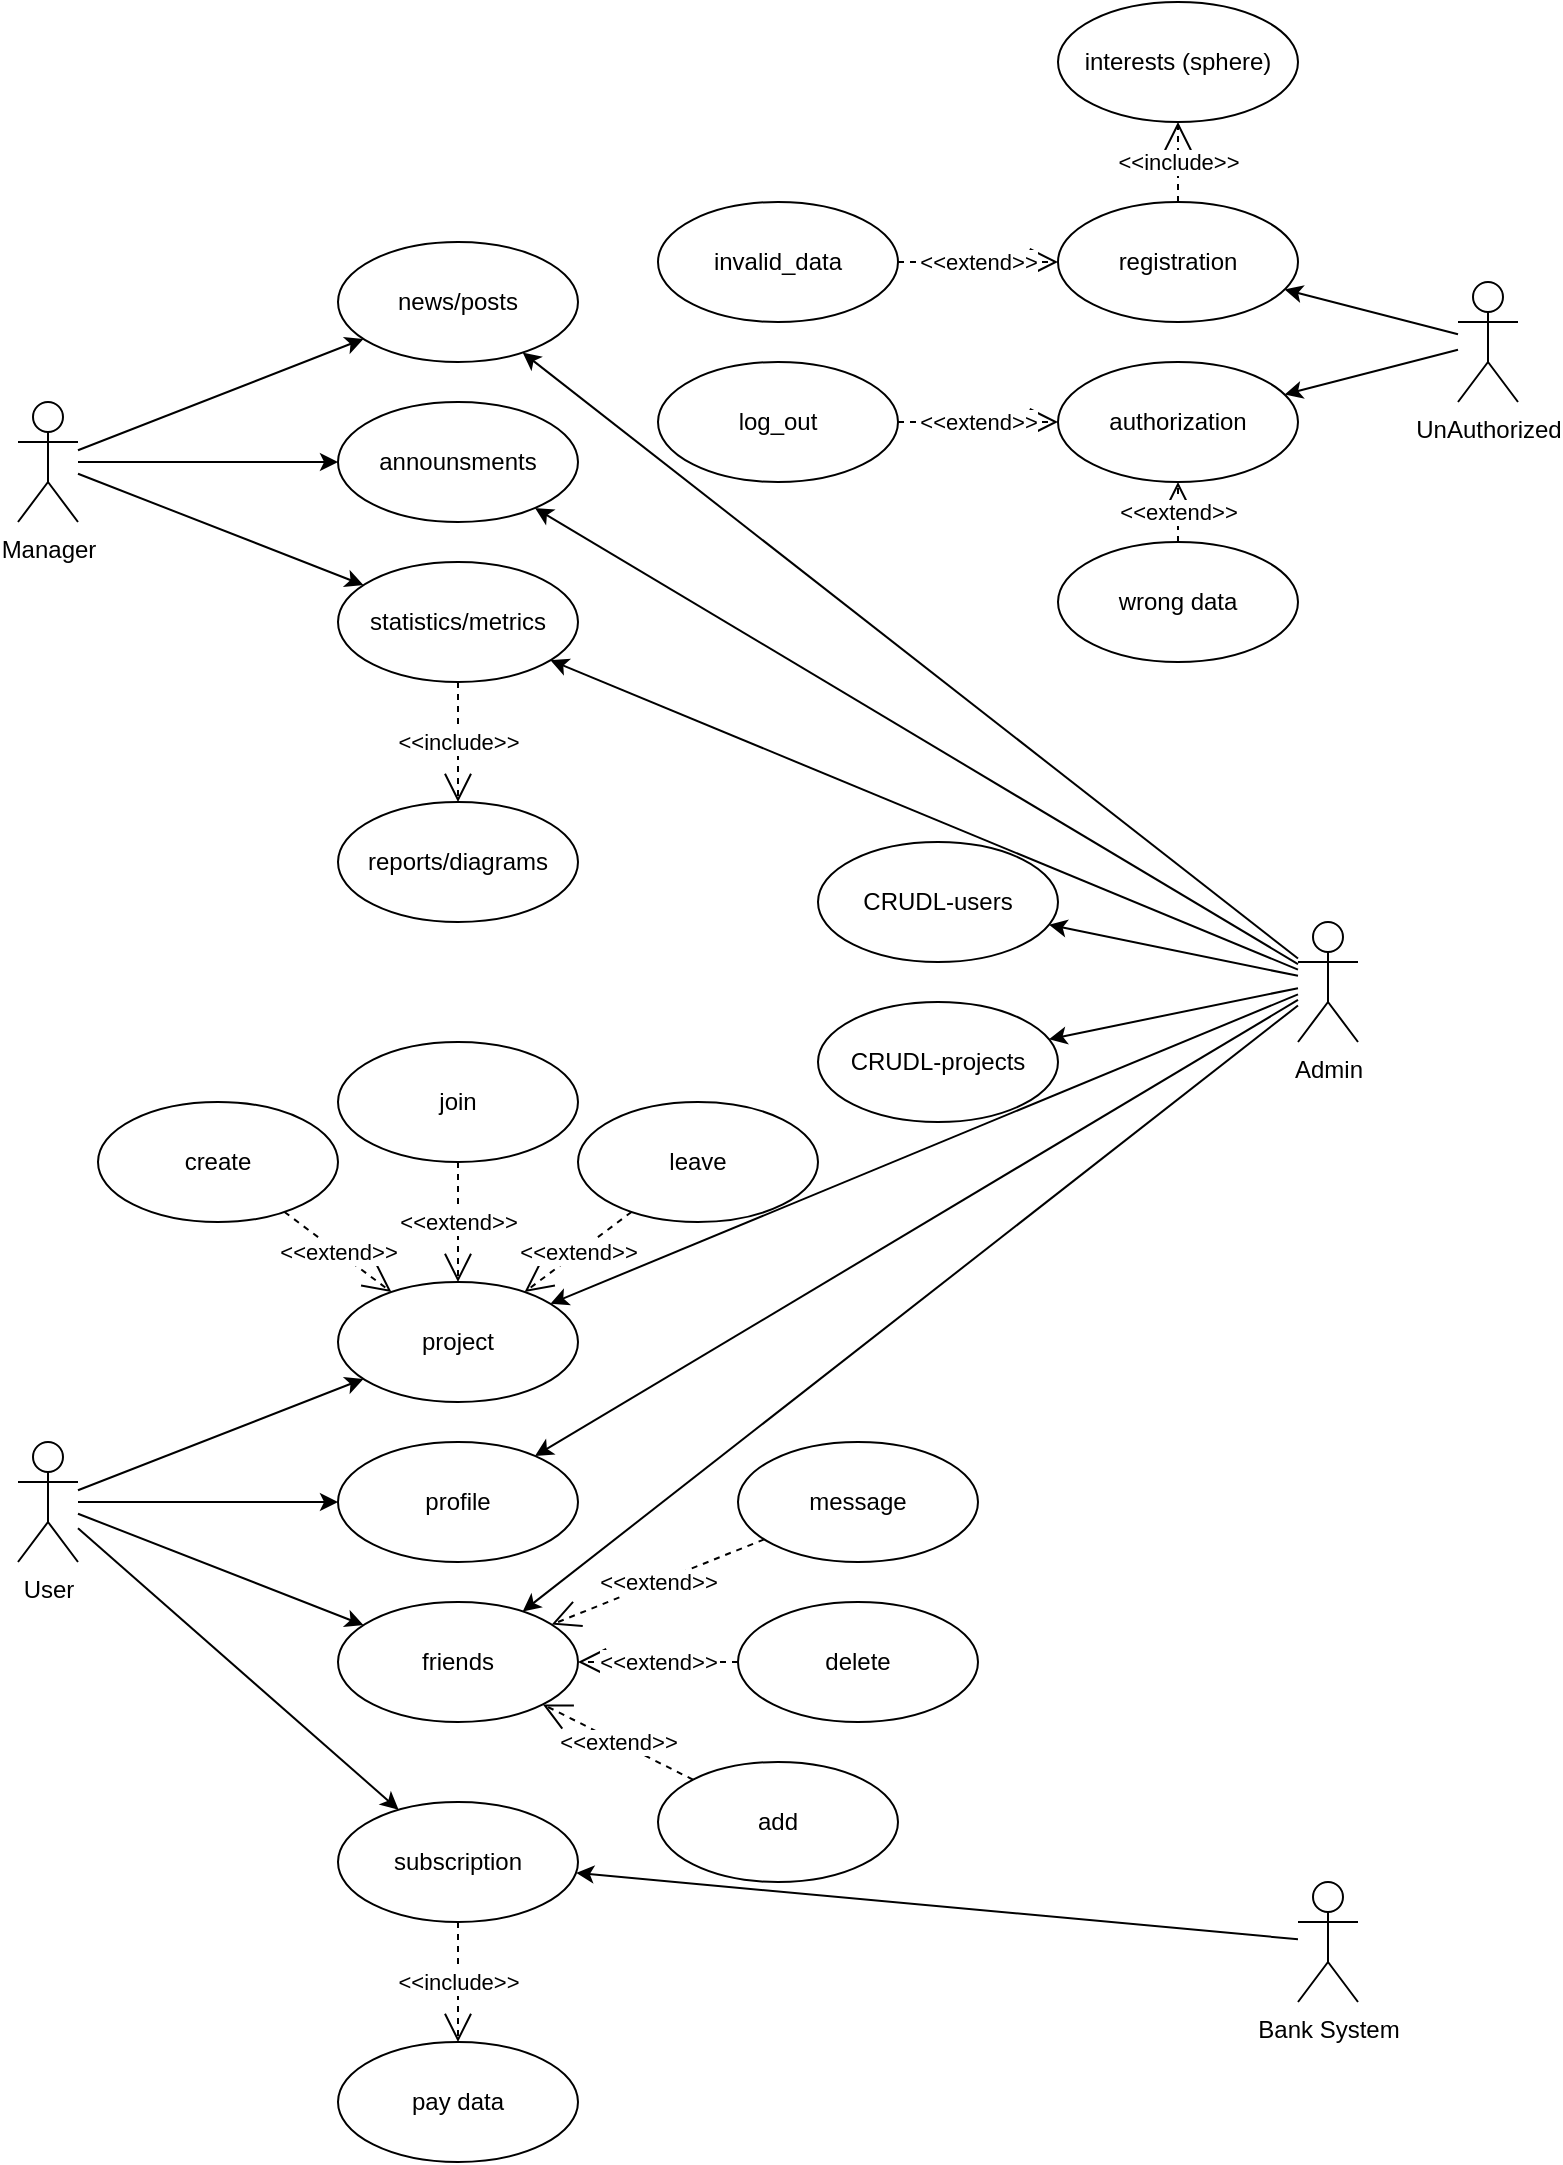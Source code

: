 <mxfile version="22.1.2" type="device">
  <diagram name="Страница — 1" id="gn3vwvSYGlTgpJcXcL00">
    <mxGraphModel dx="1518" dy="1920" grid="1" gridSize="10" guides="1" tooltips="1" connect="1" arrows="1" fold="1" page="1" pageScale="1" pageWidth="827" pageHeight="1169" math="0" shadow="0">
      <root>
        <mxCell id="0" />
        <mxCell id="1" parent="0" />
        <mxCell id="1gMiAJtmRg7pK_HbUT3S-22" style="rounded=0;orthogonalLoop=1;jettySize=auto;html=1;" edge="1" parent="1" source="1gMiAJtmRg7pK_HbUT3S-2" target="1gMiAJtmRg7pK_HbUT3S-14">
          <mxGeometry relative="1" as="geometry" />
        </mxCell>
        <mxCell id="1gMiAJtmRg7pK_HbUT3S-23" style="rounded=0;orthogonalLoop=1;jettySize=auto;html=1;" edge="1" parent="1" source="1gMiAJtmRg7pK_HbUT3S-2" target="1gMiAJtmRg7pK_HbUT3S-15">
          <mxGeometry relative="1" as="geometry" />
        </mxCell>
        <mxCell id="1gMiAJtmRg7pK_HbUT3S-71" style="rounded=0;orthogonalLoop=1;jettySize=auto;html=1;" edge="1" parent="1" source="1gMiAJtmRg7pK_HbUT3S-2" target="1gMiAJtmRg7pK_HbUT3S-70">
          <mxGeometry relative="1" as="geometry" />
        </mxCell>
        <mxCell id="1gMiAJtmRg7pK_HbUT3S-2" value="User" style="shape=umlActor;verticalLabelPosition=bottom;verticalAlign=top;html=1;" vertex="1" parent="1">
          <mxGeometry x="40" y="-220" width="30" height="60" as="geometry" />
        </mxCell>
        <mxCell id="1gMiAJtmRg7pK_HbUT3S-14" value="project" style="ellipse;whiteSpace=wrap;html=1;" vertex="1" parent="1">
          <mxGeometry x="200" y="-300" width="120" height="60" as="geometry" />
        </mxCell>
        <mxCell id="1gMiAJtmRg7pK_HbUT3S-15" value="friends" style="ellipse;whiteSpace=wrap;html=1;" vertex="1" parent="1">
          <mxGeometry x="200" y="-140" width="120" height="60" as="geometry" />
        </mxCell>
        <mxCell id="1gMiAJtmRg7pK_HbUT3S-16" value="create" style="ellipse;whiteSpace=wrap;html=1;" vertex="1" parent="1">
          <mxGeometry x="80" y="-390" width="120" height="60" as="geometry" />
        </mxCell>
        <mxCell id="1gMiAJtmRg7pK_HbUT3S-17" value="join" style="ellipse;whiteSpace=wrap;html=1;" vertex="1" parent="1">
          <mxGeometry x="200" y="-420" width="120" height="60" as="geometry" />
        </mxCell>
        <mxCell id="1gMiAJtmRg7pK_HbUT3S-19" value="add" style="ellipse;whiteSpace=wrap;html=1;" vertex="1" parent="1">
          <mxGeometry x="360" y="-60" width="120" height="60" as="geometry" />
        </mxCell>
        <mxCell id="1gMiAJtmRg7pK_HbUT3S-20" value="&amp;lt;&amp;lt;extend&amp;gt;&amp;gt;" style="endArrow=open;endSize=12;dashed=1;html=1;rounded=0;" edge="1" parent="1" source="1gMiAJtmRg7pK_HbUT3S-17" target="1gMiAJtmRg7pK_HbUT3S-14">
          <mxGeometry width="160" relative="1" as="geometry">
            <mxPoint x="410" y="160" as="sourcePoint" />
            <mxPoint x="330" y="160" as="targetPoint" />
          </mxGeometry>
        </mxCell>
        <mxCell id="1gMiAJtmRg7pK_HbUT3S-28" value="&amp;lt;&amp;lt;extend&amp;gt;&amp;gt;" style="endArrow=open;endSize=12;dashed=1;html=1;rounded=0;" edge="1" parent="1" source="1gMiAJtmRg7pK_HbUT3S-19" target="1gMiAJtmRg7pK_HbUT3S-15">
          <mxGeometry width="160" relative="1" as="geometry">
            <mxPoint x="450" y="-60" as="sourcePoint" />
            <mxPoint x="330" y="-60" as="targetPoint" />
          </mxGeometry>
        </mxCell>
        <mxCell id="1gMiAJtmRg7pK_HbUT3S-45" style="rounded=0;orthogonalLoop=1;jettySize=auto;html=1;" edge="1" parent="1" source="1gMiAJtmRg7pK_HbUT3S-37" target="1gMiAJtmRg7pK_HbUT3S-42">
          <mxGeometry relative="1" as="geometry" />
        </mxCell>
        <mxCell id="1gMiAJtmRg7pK_HbUT3S-46" style="rounded=0;orthogonalLoop=1;jettySize=auto;html=1;" edge="1" parent="1" source="1gMiAJtmRg7pK_HbUT3S-37" target="1gMiAJtmRg7pK_HbUT3S-44">
          <mxGeometry relative="1" as="geometry" />
        </mxCell>
        <mxCell id="1gMiAJtmRg7pK_HbUT3S-47" style="rounded=0;orthogonalLoop=1;jettySize=auto;html=1;" edge="1" parent="1" source="1gMiAJtmRg7pK_HbUT3S-37" target="1gMiAJtmRg7pK_HbUT3S-43">
          <mxGeometry relative="1" as="geometry" />
        </mxCell>
        <mxCell id="1gMiAJtmRg7pK_HbUT3S-37" value="Manager" style="shape=umlActor;verticalLabelPosition=bottom;verticalAlign=top;html=1;" vertex="1" parent="1">
          <mxGeometry x="40" y="-740" width="30" height="60" as="geometry" />
        </mxCell>
        <mxCell id="1gMiAJtmRg7pK_HbUT3S-52" style="rounded=0;orthogonalLoop=1;jettySize=auto;html=1;" edge="1" parent="1" source="1gMiAJtmRg7pK_HbUT3S-38" target="1gMiAJtmRg7pK_HbUT3S-49">
          <mxGeometry relative="1" as="geometry" />
        </mxCell>
        <mxCell id="1gMiAJtmRg7pK_HbUT3S-53" style="rounded=0;orthogonalLoop=1;jettySize=auto;html=1;" edge="1" parent="1" source="1gMiAJtmRg7pK_HbUT3S-38" target="1gMiAJtmRg7pK_HbUT3S-48">
          <mxGeometry relative="1" as="geometry" />
        </mxCell>
        <mxCell id="1gMiAJtmRg7pK_HbUT3S-54" style="rounded=0;orthogonalLoop=1;jettySize=auto;html=1;" edge="1" parent="1" source="1gMiAJtmRg7pK_HbUT3S-38" target="1gMiAJtmRg7pK_HbUT3S-42">
          <mxGeometry relative="1" as="geometry" />
        </mxCell>
        <mxCell id="1gMiAJtmRg7pK_HbUT3S-55" style="rounded=0;orthogonalLoop=1;jettySize=auto;html=1;" edge="1" parent="1" source="1gMiAJtmRg7pK_HbUT3S-38" target="1gMiAJtmRg7pK_HbUT3S-44">
          <mxGeometry relative="1" as="geometry" />
        </mxCell>
        <mxCell id="1gMiAJtmRg7pK_HbUT3S-56" style="rounded=0;orthogonalLoop=1;jettySize=auto;html=1;" edge="1" parent="1" source="1gMiAJtmRg7pK_HbUT3S-38" target="1gMiAJtmRg7pK_HbUT3S-43">
          <mxGeometry relative="1" as="geometry" />
        </mxCell>
        <mxCell id="1gMiAJtmRg7pK_HbUT3S-60" style="rounded=0;orthogonalLoop=1;jettySize=auto;html=1;" edge="1" parent="1" source="1gMiAJtmRg7pK_HbUT3S-38" target="1gMiAJtmRg7pK_HbUT3S-14">
          <mxGeometry relative="1" as="geometry" />
        </mxCell>
        <mxCell id="1gMiAJtmRg7pK_HbUT3S-61" style="rounded=0;orthogonalLoop=1;jettySize=auto;html=1;" edge="1" parent="1" source="1gMiAJtmRg7pK_HbUT3S-38" target="1gMiAJtmRg7pK_HbUT3S-15">
          <mxGeometry relative="1" as="geometry" />
        </mxCell>
        <mxCell id="1gMiAJtmRg7pK_HbUT3S-72" style="rounded=0;orthogonalLoop=1;jettySize=auto;html=1;" edge="1" parent="1" source="1gMiAJtmRg7pK_HbUT3S-38" target="1gMiAJtmRg7pK_HbUT3S-70">
          <mxGeometry relative="1" as="geometry" />
        </mxCell>
        <mxCell id="1gMiAJtmRg7pK_HbUT3S-38" value="Admin" style="shape=umlActor;verticalLabelPosition=bottom;verticalAlign=top;html=1;" vertex="1" parent="1">
          <mxGeometry x="680" y="-480" width="30" height="60" as="geometry" />
        </mxCell>
        <mxCell id="1gMiAJtmRg7pK_HbUT3S-42" value="statistics/metrics" style="ellipse;whiteSpace=wrap;html=1;" vertex="1" parent="1">
          <mxGeometry x="200" y="-660" width="120" height="60" as="geometry" />
        </mxCell>
        <mxCell id="1gMiAJtmRg7pK_HbUT3S-43" value="news/posts" style="ellipse;whiteSpace=wrap;html=1;" vertex="1" parent="1">
          <mxGeometry x="200" y="-820" width="120" height="60" as="geometry" />
        </mxCell>
        <mxCell id="1gMiAJtmRg7pK_HbUT3S-44" value="announsments" style="ellipse;whiteSpace=wrap;html=1;" vertex="1" parent="1">
          <mxGeometry x="200" y="-740" width="120" height="60" as="geometry" />
        </mxCell>
        <mxCell id="1gMiAJtmRg7pK_HbUT3S-48" value="CRUDL-users" style="ellipse;whiteSpace=wrap;html=1;" vertex="1" parent="1">
          <mxGeometry x="440" y="-520" width="120" height="60" as="geometry" />
        </mxCell>
        <mxCell id="1gMiAJtmRg7pK_HbUT3S-49" value="CRUDL-projects" style="ellipse;whiteSpace=wrap;html=1;" vertex="1" parent="1">
          <mxGeometry x="440" y="-440" width="120" height="60" as="geometry" />
        </mxCell>
        <mxCell id="1gMiAJtmRg7pK_HbUT3S-57" value="reports/diagrams" style="ellipse;whiteSpace=wrap;html=1;" vertex="1" parent="1">
          <mxGeometry x="200" y="-540" width="120" height="60" as="geometry" />
        </mxCell>
        <mxCell id="1gMiAJtmRg7pK_HbUT3S-58" value="&amp;lt;&amp;lt;include&amp;gt;&amp;gt;" style="endArrow=open;endSize=12;dashed=1;html=1;rounded=0;" edge="1" parent="1" source="1gMiAJtmRg7pK_HbUT3S-42" target="1gMiAJtmRg7pK_HbUT3S-57">
          <mxGeometry width="160" relative="1" as="geometry">
            <mxPoint x="354" y="-590" as="sourcePoint" />
            <mxPoint x="474" y="-590" as="targetPoint" />
          </mxGeometry>
        </mxCell>
        <mxCell id="1gMiAJtmRg7pK_HbUT3S-63" value="&amp;lt;&amp;lt;extend&amp;gt;&amp;gt;" style="endArrow=open;endSize=12;dashed=1;html=1;rounded=0;" edge="1" parent="1" source="1gMiAJtmRg7pK_HbUT3S-16" target="1gMiAJtmRg7pK_HbUT3S-14">
          <mxGeometry width="160" relative="1" as="geometry">
            <mxPoint x="331" y="-352" as="sourcePoint" />
            <mxPoint x="289" y="-288" as="targetPoint" />
          </mxGeometry>
        </mxCell>
        <mxCell id="1gMiAJtmRg7pK_HbUT3S-64" value="delete" style="ellipse;whiteSpace=wrap;html=1;" vertex="1" parent="1">
          <mxGeometry x="400" y="-140" width="120" height="60" as="geometry" />
        </mxCell>
        <mxCell id="1gMiAJtmRg7pK_HbUT3S-65" value="&amp;lt;&amp;lt;extend&amp;gt;&amp;gt;" style="endArrow=open;endSize=12;dashed=1;html=1;rounded=0;" edge="1" parent="1" source="1gMiAJtmRg7pK_HbUT3S-64" target="1gMiAJtmRg7pK_HbUT3S-15">
          <mxGeometry width="160" relative="1" as="geometry">
            <mxPoint x="270" y="-10" as="sourcePoint" />
            <mxPoint x="270" y="-70" as="targetPoint" />
          </mxGeometry>
        </mxCell>
        <mxCell id="1gMiAJtmRg7pK_HbUT3S-66" value="leave" style="ellipse;whiteSpace=wrap;html=1;" vertex="1" parent="1">
          <mxGeometry x="320" y="-390" width="120" height="60" as="geometry" />
        </mxCell>
        <mxCell id="1gMiAJtmRg7pK_HbUT3S-67" value="&amp;lt;&amp;lt;extend&amp;gt;&amp;gt;" style="endArrow=open;endSize=12;dashed=1;html=1;rounded=0;" edge="1" parent="1" source="1gMiAJtmRg7pK_HbUT3S-66" target="1gMiAJtmRg7pK_HbUT3S-14">
          <mxGeometry width="160" relative="1" as="geometry">
            <mxPoint x="183" y="-325" as="sourcePoint" />
            <mxPoint x="237" y="-285" as="targetPoint" />
          </mxGeometry>
        </mxCell>
        <mxCell id="1gMiAJtmRg7pK_HbUT3S-68" value="message" style="ellipse;whiteSpace=wrap;html=1;" vertex="1" parent="1">
          <mxGeometry x="400" y="-220" width="120" height="60" as="geometry" />
        </mxCell>
        <mxCell id="1gMiAJtmRg7pK_HbUT3S-69" value="&amp;lt;&amp;lt;extend&amp;gt;&amp;gt;" style="endArrow=open;endSize=12;dashed=1;html=1;rounded=0;" edge="1" parent="1" source="1gMiAJtmRg7pK_HbUT3S-68" target="1gMiAJtmRg7pK_HbUT3S-15">
          <mxGeometry width="160" relative="1" as="geometry">
            <mxPoint x="270" y="-10" as="sourcePoint" />
            <mxPoint x="270" y="-70" as="targetPoint" />
          </mxGeometry>
        </mxCell>
        <mxCell id="1gMiAJtmRg7pK_HbUT3S-70" value="profile" style="ellipse;whiteSpace=wrap;html=1;" vertex="1" parent="1">
          <mxGeometry x="200" y="-220" width="120" height="60" as="geometry" />
        </mxCell>
        <mxCell id="1gMiAJtmRg7pK_HbUT3S-75" value="subscription" style="ellipse;whiteSpace=wrap;html=1;" vertex="1" parent="1">
          <mxGeometry x="200" y="-40" width="120" height="60" as="geometry" />
        </mxCell>
        <mxCell id="1gMiAJtmRg7pK_HbUT3S-76" style="rounded=0;orthogonalLoop=1;jettySize=auto;html=1;" edge="1" parent="1" source="1gMiAJtmRg7pK_HbUT3S-2" target="1gMiAJtmRg7pK_HbUT3S-75">
          <mxGeometry relative="1" as="geometry">
            <mxPoint x="80" y="-174" as="sourcePoint" />
            <mxPoint x="223" y="-118" as="targetPoint" />
          </mxGeometry>
        </mxCell>
        <mxCell id="1gMiAJtmRg7pK_HbUT3S-77" value="Bank System" style="shape=umlActor;verticalLabelPosition=bottom;verticalAlign=top;html=1;" vertex="1" parent="1">
          <mxGeometry x="680" width="30" height="60" as="geometry" />
        </mxCell>
        <mxCell id="1gMiAJtmRg7pK_HbUT3S-78" style="rounded=0;orthogonalLoop=1;jettySize=auto;html=1;" edge="1" parent="1" source="1gMiAJtmRg7pK_HbUT3S-77" target="1gMiAJtmRg7pK_HbUT3S-75">
          <mxGeometry relative="1" as="geometry">
            <mxPoint x="300" y="60" as="sourcePoint" />
            <mxPoint x="520" y="100" as="targetPoint" />
          </mxGeometry>
        </mxCell>
        <mxCell id="1gMiAJtmRg7pK_HbUT3S-79" value="pay data" style="ellipse;whiteSpace=wrap;html=1;" vertex="1" parent="1">
          <mxGeometry x="200" y="80" width="120" height="60" as="geometry" />
        </mxCell>
        <mxCell id="1gMiAJtmRg7pK_HbUT3S-81" value="&amp;lt;&amp;lt;include&amp;gt;&amp;gt;" style="endArrow=open;endSize=12;dashed=1;html=1;rounded=0;" edge="1" parent="1" source="1gMiAJtmRg7pK_HbUT3S-75" target="1gMiAJtmRg7pK_HbUT3S-79">
          <mxGeometry width="160" relative="1" as="geometry">
            <mxPoint x="120" y="130" as="sourcePoint" />
            <mxPoint x="120" y="190" as="targetPoint" />
          </mxGeometry>
        </mxCell>
        <mxCell id="1gMiAJtmRg7pK_HbUT3S-82" value="UnAuthorized" style="shape=umlActor;verticalLabelPosition=bottom;verticalAlign=top;html=1;" vertex="1" parent="1">
          <mxGeometry x="760" y="-800" width="30" height="60" as="geometry" />
        </mxCell>
        <mxCell id="1gMiAJtmRg7pK_HbUT3S-83" value="authorization" style="ellipse;whiteSpace=wrap;html=1;" vertex="1" parent="1">
          <mxGeometry x="560" y="-760" width="120" height="60" as="geometry" />
        </mxCell>
        <mxCell id="1gMiAJtmRg7pK_HbUT3S-84" value="registration" style="ellipse;whiteSpace=wrap;html=1;" vertex="1" parent="1">
          <mxGeometry x="560" y="-840" width="120" height="60" as="geometry" />
        </mxCell>
        <mxCell id="1gMiAJtmRg7pK_HbUT3S-85" value="log_out" style="ellipse;whiteSpace=wrap;html=1;" vertex="1" parent="1">
          <mxGeometry x="360" y="-760" width="120" height="60" as="geometry" />
        </mxCell>
        <mxCell id="1gMiAJtmRg7pK_HbUT3S-86" value="invalid_data" style="ellipse;whiteSpace=wrap;html=1;" vertex="1" parent="1">
          <mxGeometry x="360" y="-840" width="120" height="60" as="geometry" />
        </mxCell>
        <mxCell id="1gMiAJtmRg7pK_HbUT3S-87" style="rounded=0;orthogonalLoop=1;jettySize=auto;html=1;" edge="1" parent="1" source="1gMiAJtmRg7pK_HbUT3S-82" target="1gMiAJtmRg7pK_HbUT3S-83">
          <mxGeometry relative="1" as="geometry">
            <mxPoint x="770" y="-442" as="sourcePoint" />
            <mxPoint x="568" y="-472" as="targetPoint" />
          </mxGeometry>
        </mxCell>
        <mxCell id="1gMiAJtmRg7pK_HbUT3S-88" style="rounded=0;orthogonalLoop=1;jettySize=auto;html=1;" edge="1" parent="1" source="1gMiAJtmRg7pK_HbUT3S-82" target="1gMiAJtmRg7pK_HbUT3S-84">
          <mxGeometry relative="1" as="geometry">
            <mxPoint x="770" y="-763" as="sourcePoint" />
            <mxPoint x="646" y="-789" as="targetPoint" />
          </mxGeometry>
        </mxCell>
        <mxCell id="1gMiAJtmRg7pK_HbUT3S-89" value="&amp;lt;&amp;lt;extend&amp;gt;&amp;gt;" style="endArrow=open;endSize=12;dashed=1;html=1;rounded=0;" edge="1" parent="1" source="1gMiAJtmRg7pK_HbUT3S-85" target="1gMiAJtmRg7pK_HbUT3S-83">
          <mxGeometry width="160" relative="1" as="geometry">
            <mxPoint x="650" y="-960" as="sourcePoint" />
            <mxPoint x="650" y="-900" as="targetPoint" />
          </mxGeometry>
        </mxCell>
        <mxCell id="1gMiAJtmRg7pK_HbUT3S-90" value="&amp;lt;&amp;lt;extend&amp;gt;&amp;gt;" style="endArrow=open;endSize=12;dashed=1;html=1;rounded=0;" edge="1" parent="1" source="1gMiAJtmRg7pK_HbUT3S-86" target="1gMiAJtmRg7pK_HbUT3S-84">
          <mxGeometry width="160" relative="1" as="geometry">
            <mxPoint x="550" y="-890" as="sourcePoint" />
            <mxPoint x="550" y="-830" as="targetPoint" />
          </mxGeometry>
        </mxCell>
        <mxCell id="1gMiAJtmRg7pK_HbUT3S-91" value="interests (sphere)" style="ellipse;whiteSpace=wrap;html=1;" vertex="1" parent="1">
          <mxGeometry x="560" y="-940" width="120" height="60" as="geometry" />
        </mxCell>
        <mxCell id="1gMiAJtmRg7pK_HbUT3S-92" value="wrong data" style="ellipse;whiteSpace=wrap;html=1;" vertex="1" parent="1">
          <mxGeometry x="560" y="-670" width="120" height="60" as="geometry" />
        </mxCell>
        <mxCell id="1gMiAJtmRg7pK_HbUT3S-93" value="&amp;lt;&amp;lt;extend&amp;gt;&amp;gt;" style="endArrow=open;endSize=12;dashed=1;html=1;rounded=0;" edge="1" parent="1" source="1gMiAJtmRg7pK_HbUT3S-92" target="1gMiAJtmRg7pK_HbUT3S-83">
          <mxGeometry width="160" relative="1" as="geometry">
            <mxPoint x="490" y="-720" as="sourcePoint" />
            <mxPoint x="570" y="-720" as="targetPoint" />
          </mxGeometry>
        </mxCell>
        <mxCell id="1gMiAJtmRg7pK_HbUT3S-94" value="&amp;lt;&amp;lt;include&amp;gt;&amp;gt;" style="endArrow=open;endSize=12;dashed=1;html=1;rounded=0;" edge="1" parent="1" source="1gMiAJtmRg7pK_HbUT3S-84" target="1gMiAJtmRg7pK_HbUT3S-91">
          <mxGeometry width="160" relative="1" as="geometry">
            <mxPoint x="680" y="-970" as="sourcePoint" />
            <mxPoint x="680" y="-910" as="targetPoint" />
          </mxGeometry>
        </mxCell>
      </root>
    </mxGraphModel>
  </diagram>
</mxfile>
